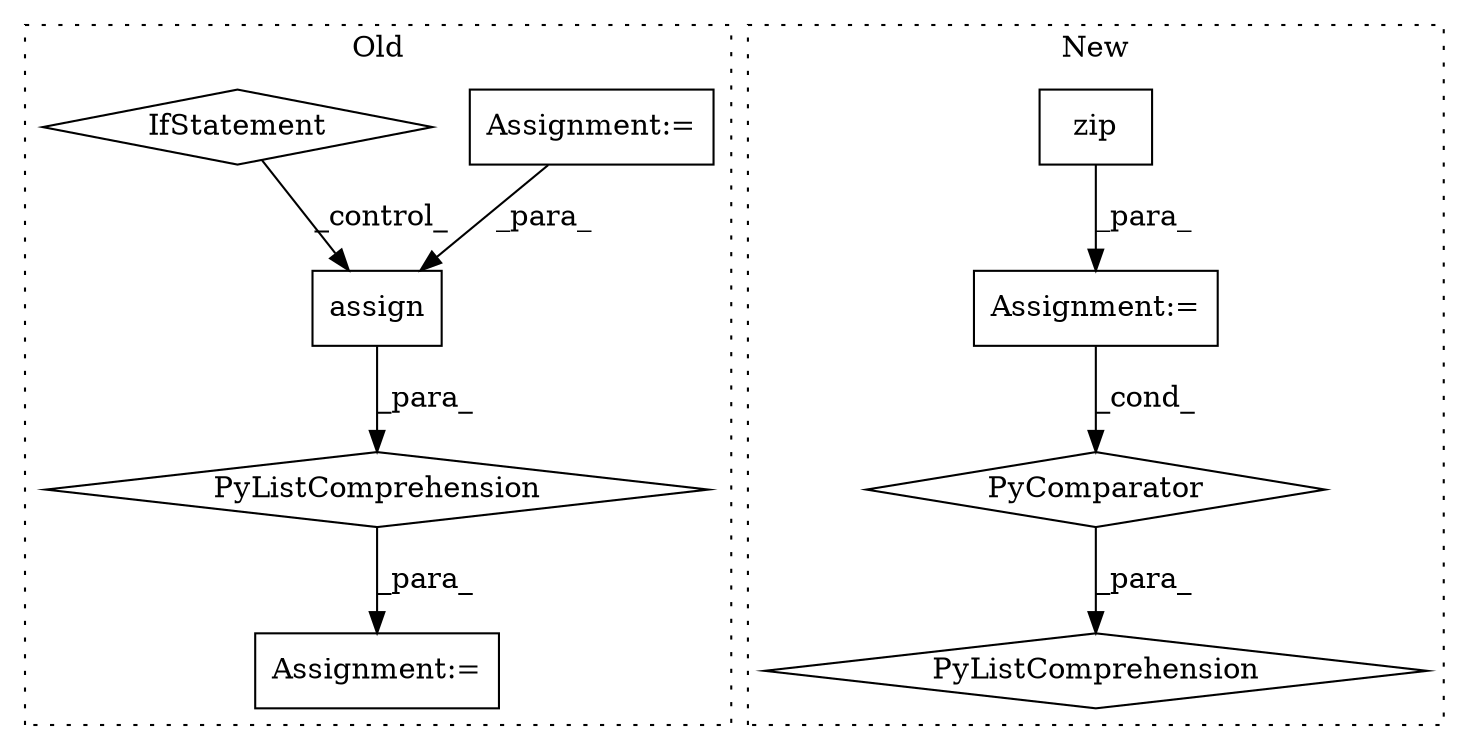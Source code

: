 digraph G {
subgraph cluster0 {
1 [label="assign" a="32" s="13514,13559" l="7,1" shape="box"];
3 [label="Assignment:=" a="7" s="13489" l="14" shape="box"];
5 [label="Assignment:=" a="7" s="13295" l="14" shape="box"];
6 [label="IfStatement" a="25" s="13636" l="36" shape="diamond"];
8 [label="PyListComprehension" a="109" s="13503" l="177" shape="diamond"];
label = "Old";
style="dotted";
}
subgraph cluster1 {
2 [label="PyComparator" a="113" s="7656" l="46" shape="diamond"];
4 [label="Assignment:=" a="7" s="7656" l="46" shape="box"];
7 [label="zip" a="32" s="7663,7692" l="4,1" shape="box"];
9 [label="PyListComprehension" a="109" s="7579" l="131" shape="diamond"];
label = "New";
style="dotted";
}
1 -> 8 [label="_para_"];
2 -> 9 [label="_para_"];
4 -> 2 [label="_cond_"];
5 -> 1 [label="_para_"];
6 -> 1 [label="_control_"];
7 -> 4 [label="_para_"];
8 -> 3 [label="_para_"];
}